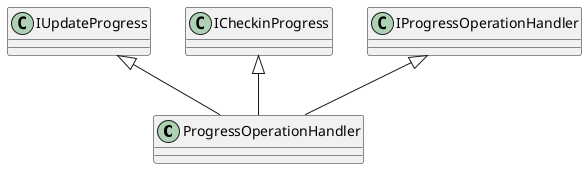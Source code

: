 @startuml
class ProgressOperationHandler {
}
IUpdateProgress <|-- ProgressOperationHandler
ICheckinProgress <|-- ProgressOperationHandler
IProgressOperationHandler <|-- ProgressOperationHandler
@enduml
